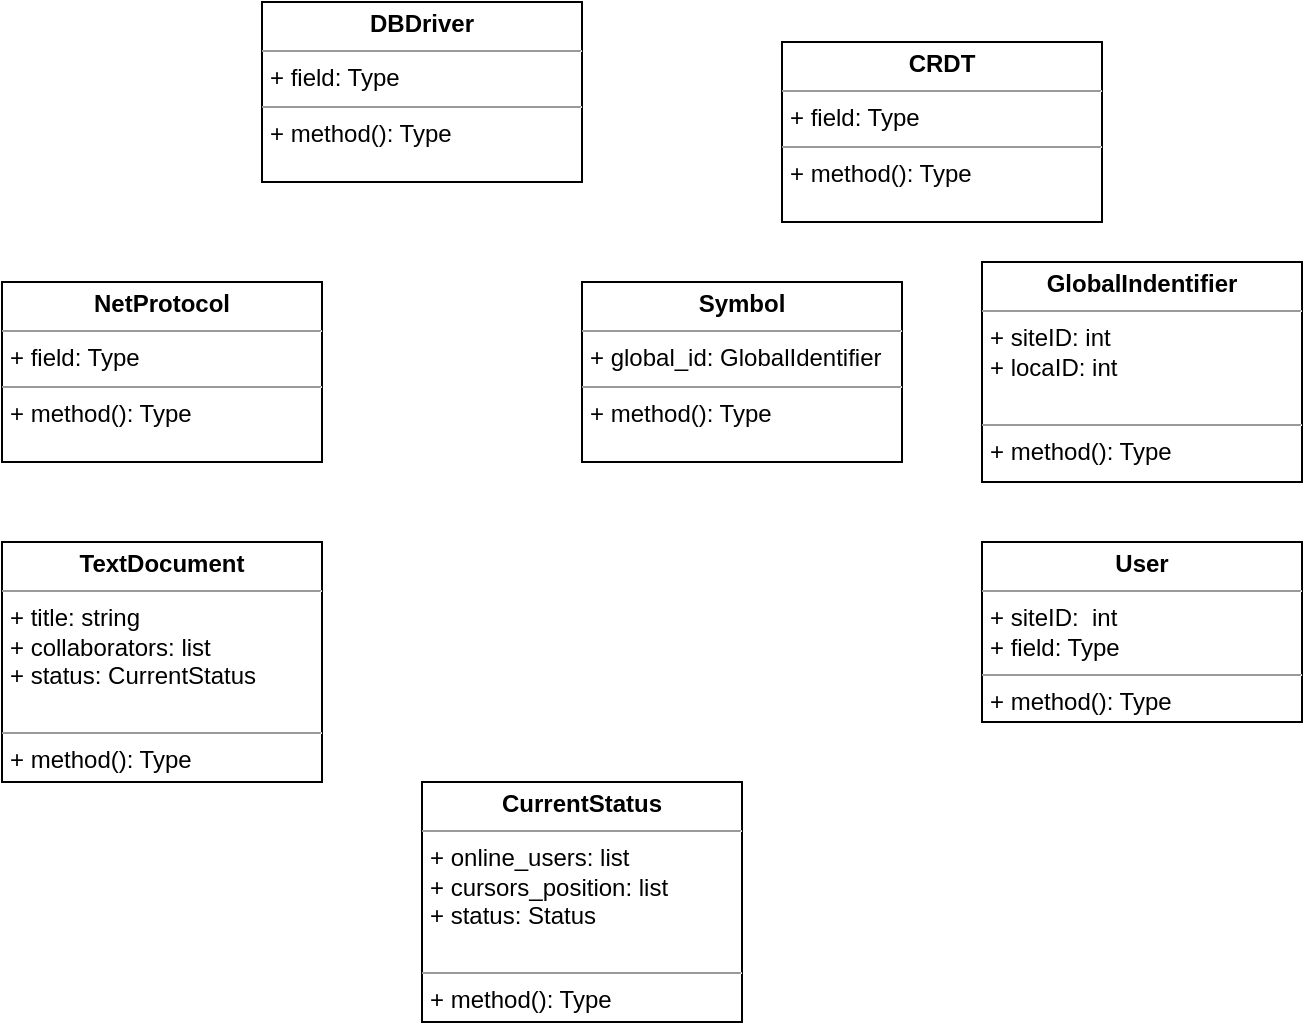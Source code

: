 <mxfile version="12.1.6" type="github" pages="1">
  <diagram name="Page-1" id="e56a1550-8fbb-45ad-956c-1786394a9013">
    <mxGraphModel dx="932" dy="624" grid="1" gridSize="10" guides="1" tooltips="1" connect="1" arrows="1" fold="1" page="1" pageScale="1" pageWidth="1100" pageHeight="850" background="#ffffff" math="0" shadow="0">
      <root>
        <mxCell id="0"/>
        <mxCell id="1" parent="0"/>
        <mxCell id="VGBPnMV2aYtlWzD0IPAj-1" value="&lt;p style=&quot;margin: 0px ; margin-top: 4px ; text-align: center&quot;&gt;&lt;b&gt;DBDriver&lt;/b&gt;&lt;/p&gt;&lt;hr size=&quot;1&quot;&gt;&lt;p style=&quot;margin: 0px ; margin-left: 4px&quot;&gt;+ field: Type&lt;/p&gt;&lt;hr size=&quot;1&quot;&gt;&lt;p style=&quot;margin: 0px ; margin-left: 4px&quot;&gt;+ method(): Type&lt;/p&gt;" style="verticalAlign=top;align=left;overflow=fill;fontSize=12;fontFamily=Helvetica;html=1;" vertex="1" parent="1">
          <mxGeometry x="380" y="170" width="160" height="90" as="geometry"/>
        </mxCell>
        <mxCell id="VGBPnMV2aYtlWzD0IPAj-2" value="&lt;p style=&quot;margin: 0px ; margin-top: 4px ; text-align: center&quot;&gt;&lt;b&gt;NetProtocol&lt;/b&gt;&lt;/p&gt;&lt;hr size=&quot;1&quot;&gt;&lt;p style=&quot;margin: 0px ; margin-left: 4px&quot;&gt;+ field: Type&lt;/p&gt;&lt;hr size=&quot;1&quot;&gt;&lt;p style=&quot;margin: 0px ; margin-left: 4px&quot;&gt;+ method(): Type&lt;/p&gt;" style="verticalAlign=top;align=left;overflow=fill;fontSize=12;fontFamily=Helvetica;html=1;" vertex="1" parent="1">
          <mxGeometry x="250" y="310" width="160" height="90" as="geometry"/>
        </mxCell>
        <mxCell id="VGBPnMV2aYtlWzD0IPAj-3" value="&lt;p style=&quot;margin: 0px ; margin-top: 4px ; text-align: center&quot;&gt;&lt;b&gt;CRDT&lt;/b&gt;&lt;/p&gt;&lt;hr size=&quot;1&quot;&gt;&lt;p style=&quot;margin: 0px ; margin-left: 4px&quot;&gt;+ field: Type&lt;/p&gt;&lt;hr size=&quot;1&quot;&gt;&lt;p style=&quot;margin: 0px ; margin-left: 4px&quot;&gt;+ method(): Type&lt;/p&gt;" style="verticalAlign=top;align=left;overflow=fill;fontSize=12;fontFamily=Helvetica;html=1;" vertex="1" parent="1">
          <mxGeometry x="640" y="190" width="160" height="90" as="geometry"/>
        </mxCell>
        <mxCell id="VGBPnMV2aYtlWzD0IPAj-4" value="&lt;p style=&quot;margin: 0px ; margin-top: 4px ; text-align: center&quot;&gt;&lt;b&gt;GlobalIndentifier&lt;/b&gt;&lt;/p&gt;&lt;hr size=&quot;1&quot;&gt;&lt;p style=&quot;margin: 0px ; margin-left: 4px&quot;&gt;+ siteID: int&lt;/p&gt;&lt;p style=&quot;margin: 0px 0px 0px 4px&quot;&gt;+ locaID: int&lt;/p&gt;&lt;div&gt;&lt;br&gt;&lt;/div&gt;&lt;hr size=&quot;1&quot;&gt;&lt;p style=&quot;margin: 0px ; margin-left: 4px&quot;&gt;+ method(): Type&lt;/p&gt;" style="verticalAlign=top;align=left;overflow=fill;fontSize=12;fontFamily=Helvetica;html=1;" vertex="1" parent="1">
          <mxGeometry x="740" y="300" width="160" height="110" as="geometry"/>
        </mxCell>
        <mxCell id="VGBPnMV2aYtlWzD0IPAj-5" value="&lt;p style=&quot;margin: 0px ; margin-top: 4px ; text-align: center&quot;&gt;&lt;b&gt;Symbol&lt;/b&gt;&lt;/p&gt;&lt;hr size=&quot;1&quot;&gt;&lt;p style=&quot;margin: 0px ; margin-left: 4px&quot;&gt;+ global_id: GlobalIdentifier&lt;/p&gt;&lt;span style=&quot;text-align: center&quot;&gt;&lt;div style=&quot;text-align: left&quot;&gt;&lt;/div&gt;&lt;/span&gt;&lt;hr size=&quot;1&quot;&gt;&lt;p style=&quot;margin: 0px ; margin-left: 4px&quot;&gt;+ method(): Type&lt;/p&gt;" style="verticalAlign=top;align=left;overflow=fill;fontSize=12;fontFamily=Helvetica;html=1;" vertex="1" parent="1">
          <mxGeometry x="540" y="310" width="160" height="90" as="geometry"/>
        </mxCell>
        <mxCell id="VGBPnMV2aYtlWzD0IPAj-6" value="&lt;p style=&quot;margin: 0px ; margin-top: 4px ; text-align: center&quot;&gt;&lt;b&gt;TextDocument&lt;/b&gt;&lt;/p&gt;&lt;hr size=&quot;1&quot;&gt;&lt;p style=&quot;margin: 0px ; margin-left: 4px&quot;&gt;+ title: string&lt;/p&gt;&lt;p style=&quot;margin: 0px ; margin-left: 4px&quot;&gt;+ collaborators: list&lt;/p&gt;&lt;p style=&quot;margin: 0px ; margin-left: 4px&quot;&gt;+ status: CurrentStatus&lt;/p&gt;&lt;p style=&quot;margin: 0px ; margin-left: 4px&quot;&gt;&lt;br&gt;&lt;/p&gt;&lt;hr size=&quot;1&quot;&gt;&lt;p style=&quot;margin: 0px ; margin-left: 4px&quot;&gt;+ method(): Type&lt;/p&gt;" style="verticalAlign=top;align=left;overflow=fill;fontSize=12;fontFamily=Helvetica;html=1;" vertex="1" parent="1">
          <mxGeometry x="250" y="440" width="160" height="120" as="geometry"/>
        </mxCell>
        <mxCell id="VGBPnMV2aYtlWzD0IPAj-7" value="&lt;p style=&quot;margin: 0px ; margin-top: 4px ; text-align: center&quot;&gt;&lt;b&gt;User&lt;/b&gt;&lt;/p&gt;&lt;hr size=&quot;1&quot;&gt;&lt;p style=&quot;margin: 0px ; margin-left: 4px&quot;&gt;+ siteID: &amp;nbsp;int&lt;/p&gt;&lt;p style=&quot;margin: 0px ; margin-left: 4px&quot;&gt;+ field: Type&lt;/p&gt;&lt;hr size=&quot;1&quot;&gt;&lt;p style=&quot;margin: 0px ; margin-left: 4px&quot;&gt;+ method(): Type&lt;/p&gt;" style="verticalAlign=top;align=left;overflow=fill;fontSize=12;fontFamily=Helvetica;html=1;" vertex="1" parent="1">
          <mxGeometry x="740" y="440" width="160" height="90" as="geometry"/>
        </mxCell>
        <mxCell id="VGBPnMV2aYtlWzD0IPAj-9" value="&lt;p style=&quot;margin: 0px ; margin-top: 4px ; text-align: center&quot;&gt;&lt;b&gt;CurrentStatus&lt;/b&gt;&lt;/p&gt;&lt;hr size=&quot;1&quot;&gt;&lt;p style=&quot;margin: 0px ; margin-left: 4px&quot;&gt;+ online_users: list&lt;/p&gt;&lt;p style=&quot;margin: 0px ; margin-left: 4px&quot;&gt;+ cursors_position: list&lt;/p&gt;&lt;p style=&quot;margin: 0px ; margin-left: 4px&quot;&gt;+ status: Status&lt;/p&gt;&lt;p style=&quot;margin: 0px ; margin-left: 4px&quot;&gt;&lt;br&gt;&lt;/p&gt;&lt;hr size=&quot;1&quot;&gt;&lt;p style=&quot;margin: 0px ; margin-left: 4px&quot;&gt;+ method(): Type&lt;/p&gt;" style="verticalAlign=top;align=left;overflow=fill;fontSize=12;fontFamily=Helvetica;html=1;" vertex="1" parent="1">
          <mxGeometry x="460" y="560" width="160" height="120" as="geometry"/>
        </mxCell>
      </root>
    </mxGraphModel>
  </diagram>
</mxfile>
